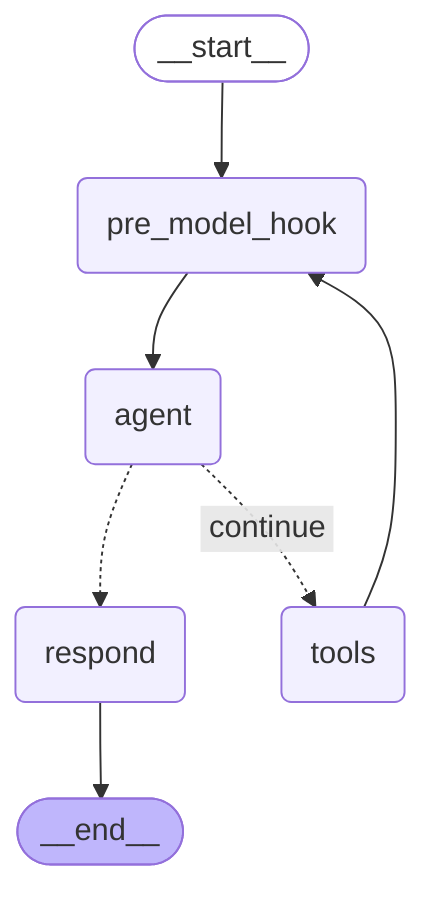 ---
config:
  flowchart:
    curve: basis
---
graph TD;
	__start__([<p>__start__</p>]):::first
	agent(agent)
	pre_model_hook(pre_model_hook)
	respond(respond)
	tools(tools)
	__end__([<p>__end__</p>]):::last
	__start__ --> pre_model_hook;
	agent -.-> respond;
	agent -. &nbsp;continue&nbsp; .-> tools;
	pre_model_hook --> agent;
	tools --> pre_model_hook;
	respond --> __end__;
	classDef default fill:#f2f0ff,line-height:1.2
	classDef first fill-opacity:0
	classDef last fill:#bfb6fc